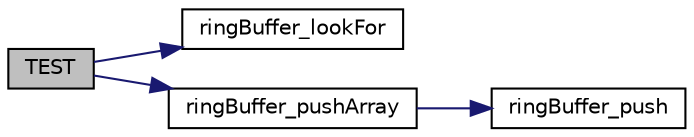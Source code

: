 digraph "TEST"
{
 // LATEX_PDF_SIZE
  edge [fontname="Helvetica",fontsize="10",labelfontname="Helvetica",labelfontsize="10"];
  node [fontname="Helvetica",fontsize="10",shape=record];
  rankdir="LR";
  Node1 [label="TEST",height=0.2,width=0.4,color="black", fillcolor="grey75", style="filled", fontcolor="black",tooltip=" "];
  Node1 -> Node2 [color="midnightblue",fontsize="10",style="solid",fontname="Helvetica"];
  Node2 [label="ringBuffer_lookFor",height=0.2,width=0.4,color="black", fillcolor="white", style="filled",URL="$ring__buffer_8c.html#ad584e76089ed7066f0b7a45221f19fc4",tooltip="Search a specific data array in the ring buffer ."];
  Node1 -> Node3 [color="midnightblue",fontsize="10",style="solid",fontname="Helvetica"];
  Node3 [label="ringBuffer_pushArray",height=0.2,width=0.4,color="black", fillcolor="white", style="filled",URL="$ring__buffer_8c.html#a05908f7356a76d5c5d4c44708a856ca5",tooltip="Add an array into ring buffer."];
  Node3 -> Node4 [color="midnightblue",fontsize="10",style="solid",fontname="Helvetica"];
  Node4 [label="ringBuffer_push",height=0.2,width=0.4,color="black", fillcolor="white", style="filled",URL="$ring__buffer_8c.html#ae864267e4a1ec716e7c3df27a24061e6",tooltip="Write data into the buffer."];
}
